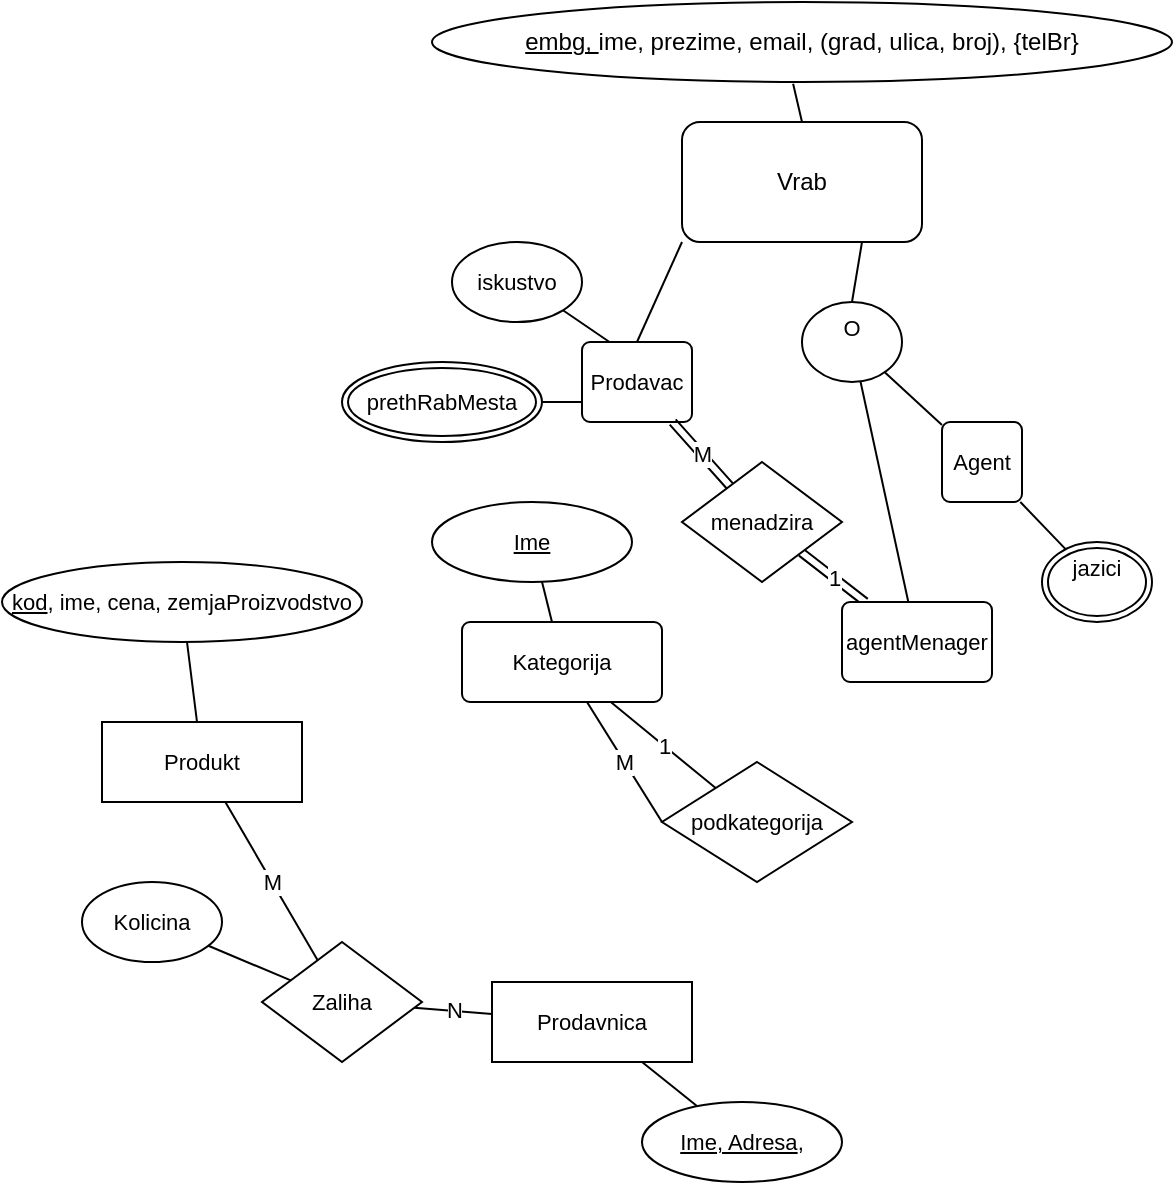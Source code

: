 <mxfile version="22.1.3" type="github">
  <diagram name="Page-1" id="mPfZ95HiW5uyjaMLNJV8">
    <mxGraphModel dx="1235" dy="446" grid="1" gridSize="10" guides="1" tooltips="1" connect="1" arrows="1" fold="1" page="1" pageScale="1" pageWidth="850" pageHeight="1100" math="0" shadow="0">
      <root>
        <mxCell id="0" />
        <mxCell id="1" parent="0" />
        <mxCell id="ai_I7JruXdx6hnsr-R0Y-1" value="Vrab" style="rounded=1;whiteSpace=wrap;html=1;" vertex="1" parent="1">
          <mxGeometry x="300" y="150" width="120" height="60" as="geometry" />
        </mxCell>
        <mxCell id="ai_I7JruXdx6hnsr-R0Y-19" value=" &lt;u&gt;embg, &lt;/u&gt;ime, prezime, email, (grad, ulica, broj), {telBr}" style="ellipse;whiteSpace=wrap;html=1;align=center;" vertex="1" parent="1">
          <mxGeometry x="175" y="90" width="370" height="40" as="geometry" />
        </mxCell>
        <mxCell id="ai_I7JruXdx6hnsr-R0Y-20" style="rounded=0;orthogonalLoop=1;jettySize=auto;html=1;exitX=0.5;exitY=0;exitDx=0;exitDy=0;entryX=0.488;entryY=1.021;entryDx=0;entryDy=0;entryPerimeter=0;endArrow=none;endFill=0;" edge="1" parent="1" source="ai_I7JruXdx6hnsr-R0Y-1" target="ai_I7JruXdx6hnsr-R0Y-19">
          <mxGeometry relative="1" as="geometry" />
        </mxCell>
        <mxCell id="ai_I7JruXdx6hnsr-R0Y-21" value="" style="endArrow=none;html=1;rounded=0;labelBackgroundColor=default;strokeColor=default;align=center;verticalAlign=middle;fontFamily=Helvetica;fontSize=11;fontColor=default;shape=connector;entryX=0;entryY=1;entryDx=0;entryDy=0;exitX=0.5;exitY=0;exitDx=0;exitDy=0;" edge="1" parent="1" source="ai_I7JruXdx6hnsr-R0Y-29" target="ai_I7JruXdx6hnsr-R0Y-1">
          <mxGeometry width="50" height="50" relative="1" as="geometry">
            <mxPoint x="250" y="260" as="sourcePoint" />
            <mxPoint x="280" y="240" as="targetPoint" />
          </mxGeometry>
        </mxCell>
        <mxCell id="ai_I7JruXdx6hnsr-R0Y-22" value="" style="endArrow=none;html=1;rounded=0;labelBackgroundColor=default;strokeColor=default;align=center;verticalAlign=middle;fontFamily=Helvetica;fontSize=11;fontColor=default;shape=connector;entryX=0.75;entryY=1;entryDx=0;entryDy=0;exitX=0.5;exitY=0;exitDx=0;exitDy=0;" edge="1" parent="1" source="ai_I7JruXdx6hnsr-R0Y-23" target="ai_I7JruXdx6hnsr-R0Y-1">
          <mxGeometry width="50" height="50" relative="1" as="geometry">
            <mxPoint x="390" y="250" as="sourcePoint" />
            <mxPoint x="420" y="240" as="targetPoint" />
          </mxGeometry>
        </mxCell>
        <mxCell id="ai_I7JruXdx6hnsr-R0Y-26" style="edgeStyle=none;shape=connector;rounded=0;orthogonalLoop=1;jettySize=auto;html=1;labelBackgroundColor=default;strokeColor=default;align=center;verticalAlign=middle;fontFamily=Helvetica;fontSize=11;fontColor=default;endArrow=none;endFill=0;" edge="1" parent="1" source="ai_I7JruXdx6hnsr-R0Y-23" target="ai_I7JruXdx6hnsr-R0Y-25">
          <mxGeometry relative="1" as="geometry" />
        </mxCell>
        <mxCell id="ai_I7JruXdx6hnsr-R0Y-28" style="edgeStyle=none;shape=connector;rounded=0;orthogonalLoop=1;jettySize=auto;html=1;labelBackgroundColor=default;strokeColor=default;align=center;verticalAlign=middle;fontFamily=Helvetica;fontSize=11;fontColor=default;endArrow=none;endFill=0;" edge="1" parent="1" source="ai_I7JruXdx6hnsr-R0Y-23" target="ai_I7JruXdx6hnsr-R0Y-27">
          <mxGeometry relative="1" as="geometry">
            <mxPoint x="330" y="340" as="targetPoint" />
          </mxGeometry>
        </mxCell>
        <mxCell id="ai_I7JruXdx6hnsr-R0Y-23" value="&lt;div&gt;O&lt;/div&gt;&lt;div&gt;&lt;br&gt;&lt;/div&gt;" style="ellipse;whiteSpace=wrap;html=1;fontFamily=Helvetica;fontSize=11;fontColor=default;" vertex="1" parent="1">
          <mxGeometry x="360" y="240" width="50" height="40" as="geometry" />
        </mxCell>
        <mxCell id="ai_I7JruXdx6hnsr-R0Y-37" style="edgeStyle=none;shape=connector;rounded=0;orthogonalLoop=1;jettySize=auto;html=1;labelBackgroundColor=default;strokeColor=default;align=center;verticalAlign=middle;fontFamily=Helvetica;fontSize=11;fontColor=default;endArrow=none;endFill=0;" edge="1" parent="1" source="ai_I7JruXdx6hnsr-R0Y-25" target="ai_I7JruXdx6hnsr-R0Y-36">
          <mxGeometry relative="1" as="geometry" />
        </mxCell>
        <mxCell id="ai_I7JruXdx6hnsr-R0Y-25" value="Agent" style="rounded=1;arcSize=10;whiteSpace=wrap;html=1;align=center;fontFamily=Helvetica;fontSize=11;fontColor=default;" vertex="1" parent="1">
          <mxGeometry x="430" y="300" width="40" height="40" as="geometry" />
        </mxCell>
        <mxCell id="ai_I7JruXdx6hnsr-R0Y-40" value="1" style="edgeStyle=none;shape=link;rounded=0;orthogonalLoop=1;jettySize=auto;html=1;labelBackgroundColor=default;strokeColor=default;align=center;verticalAlign=middle;fontFamily=Helvetica;fontSize=11;fontColor=default;endArrow=none;endFill=0;" edge="1" parent="1" source="ai_I7JruXdx6hnsr-R0Y-27" target="ai_I7JruXdx6hnsr-R0Y-39">
          <mxGeometry relative="1" as="geometry" />
        </mxCell>
        <mxCell id="ai_I7JruXdx6hnsr-R0Y-27" value="agentMenager" style="rounded=1;arcSize=10;whiteSpace=wrap;html=1;align=center;fontFamily=Helvetica;fontSize=11;fontColor=default;" vertex="1" parent="1">
          <mxGeometry x="380" y="390" width="75" height="40" as="geometry" />
        </mxCell>
        <mxCell id="ai_I7JruXdx6hnsr-R0Y-31" style="edgeStyle=none;shape=connector;rounded=0;orthogonalLoop=1;jettySize=auto;html=1;exitX=0.25;exitY=0;exitDx=0;exitDy=0;entryX=1;entryY=1;entryDx=0;entryDy=0;labelBackgroundColor=default;strokeColor=default;align=center;verticalAlign=middle;fontFamily=Helvetica;fontSize=11;fontColor=default;endArrow=none;endFill=0;" edge="1" parent="1" source="ai_I7JruXdx6hnsr-R0Y-29" target="ai_I7JruXdx6hnsr-R0Y-30">
          <mxGeometry relative="1" as="geometry" />
        </mxCell>
        <mxCell id="ai_I7JruXdx6hnsr-R0Y-34" style="edgeStyle=none;shape=connector;rounded=0;orthogonalLoop=1;jettySize=auto;html=1;exitX=0;exitY=0.75;exitDx=0;exitDy=0;entryX=1;entryY=0.5;entryDx=0;entryDy=0;labelBackgroundColor=default;strokeColor=default;align=center;verticalAlign=middle;fontFamily=Helvetica;fontSize=11;fontColor=default;endArrow=none;endFill=0;" edge="1" parent="1" source="ai_I7JruXdx6hnsr-R0Y-29" target="ai_I7JruXdx6hnsr-R0Y-33">
          <mxGeometry relative="1" as="geometry" />
        </mxCell>
        <mxCell id="ai_I7JruXdx6hnsr-R0Y-29" value="Prodavac" style="rounded=1;arcSize=10;whiteSpace=wrap;html=1;align=center;fontFamily=Helvetica;fontSize=11;fontColor=default;" vertex="1" parent="1">
          <mxGeometry x="250" y="260" width="55" height="40" as="geometry" />
        </mxCell>
        <mxCell id="ai_I7JruXdx6hnsr-R0Y-30" value="iskustvo" style="ellipse;whiteSpace=wrap;html=1;align=center;fontFamily=Helvetica;fontSize=11;fontColor=default;" vertex="1" parent="1">
          <mxGeometry x="185" y="210" width="65" height="40" as="geometry" />
        </mxCell>
        <mxCell id="ai_I7JruXdx6hnsr-R0Y-33" value="prethRabMesta" style="ellipse;shape=doubleEllipse;margin=3;whiteSpace=wrap;html=1;align=center;fontFamily=Helvetica;fontSize=11;fontColor=default;" vertex="1" parent="1">
          <mxGeometry x="130" y="270" width="100" height="40" as="geometry" />
        </mxCell>
        <mxCell id="ai_I7JruXdx6hnsr-R0Y-36" value="&lt;div&gt;jazici&lt;/div&gt;&lt;div&gt;&lt;br&gt;&lt;/div&gt;" style="ellipse;shape=doubleEllipse;margin=3;whiteSpace=wrap;html=1;align=center;fontFamily=Helvetica;fontSize=11;fontColor=default;" vertex="1" parent="1">
          <mxGeometry x="480" y="360" width="55" height="40" as="geometry" />
        </mxCell>
        <mxCell id="ai_I7JruXdx6hnsr-R0Y-39" value="menadzira" style="shape=rhombus;perimeter=rhombusPerimeter;whiteSpace=wrap;html=1;align=center;fontFamily=Helvetica;fontSize=11;fontColor=default;" vertex="1" parent="1">
          <mxGeometry x="300" y="320" width="80" height="60" as="geometry" />
        </mxCell>
        <mxCell id="ai_I7JruXdx6hnsr-R0Y-41" value="M" style="edgeStyle=none;shape=link;rounded=0;orthogonalLoop=1;jettySize=auto;html=1;labelBackgroundColor=default;strokeColor=default;align=center;verticalAlign=middle;fontFamily=Helvetica;fontSize=11;fontColor=default;endArrow=none;endFill=0;" edge="1" parent="1" source="ai_I7JruXdx6hnsr-R0Y-29" target="ai_I7JruXdx6hnsr-R0Y-39">
          <mxGeometry relative="1" as="geometry" />
        </mxCell>
        <mxCell id="ai_I7JruXdx6hnsr-R0Y-44" style="edgeStyle=none;shape=connector;rounded=0;orthogonalLoop=1;jettySize=auto;html=1;labelBackgroundColor=default;strokeColor=default;align=center;verticalAlign=middle;fontFamily=Helvetica;fontSize=11;fontColor=default;endArrow=none;endFill=0;" edge="1" parent="1" source="ai_I7JruXdx6hnsr-R0Y-42" target="ai_I7JruXdx6hnsr-R0Y-43">
          <mxGeometry relative="1" as="geometry" />
        </mxCell>
        <mxCell id="ai_I7JruXdx6hnsr-R0Y-54" value="M" style="edgeStyle=none;rounded=0;orthogonalLoop=1;jettySize=auto;html=1;labelBackgroundColor=default;strokeColor=default;align=center;verticalAlign=middle;fontFamily=Helvetica;fontSize=11;fontColor=default;endArrow=none;endFill=0;" edge="1" parent="1" source="ai_I7JruXdx6hnsr-R0Y-42" target="ai_I7JruXdx6hnsr-R0Y-50">
          <mxGeometry relative="1" as="geometry" />
        </mxCell>
        <mxCell id="ai_I7JruXdx6hnsr-R0Y-42" value="&lt;div&gt;Produkt&lt;/div&gt;" style="whiteSpace=wrap;html=1;align=center;fontFamily=Helvetica;fontSize=11;fontColor=default;" vertex="1" parent="1">
          <mxGeometry x="10" y="450" width="100" height="40" as="geometry" />
        </mxCell>
        <mxCell id="ai_I7JruXdx6hnsr-R0Y-43" value="&lt;u&gt;kod&lt;/u&gt;, ime, cena, zemjaProizvodstvo" style="ellipse;whiteSpace=wrap;html=1;align=center;fontFamily=Helvetica;fontSize=11;fontColor=default;" vertex="1" parent="1">
          <mxGeometry x="-40" y="370" width="180" height="40" as="geometry" />
        </mxCell>
        <mxCell id="ai_I7JruXdx6hnsr-R0Y-53" value="N" style="edgeStyle=none;shape=connector;rounded=0;orthogonalLoop=1;jettySize=auto;html=1;labelBackgroundColor=default;strokeColor=default;align=center;verticalAlign=middle;fontFamily=Helvetica;fontSize=11;fontColor=default;endArrow=none;endFill=0;" edge="1" parent="1" source="ai_I7JruXdx6hnsr-R0Y-45" target="ai_I7JruXdx6hnsr-R0Y-50">
          <mxGeometry relative="1" as="geometry" />
        </mxCell>
        <mxCell id="ai_I7JruXdx6hnsr-R0Y-45" value="Prodavnica" style="whiteSpace=wrap;html=1;align=center;fontFamily=Helvetica;fontSize=11;fontColor=default;" vertex="1" parent="1">
          <mxGeometry x="205" y="580" width="100" height="40" as="geometry" />
        </mxCell>
        <mxCell id="ai_I7JruXdx6hnsr-R0Y-48" style="edgeStyle=none;shape=connector;rounded=0;orthogonalLoop=1;jettySize=auto;html=1;labelBackgroundColor=default;strokeColor=default;align=center;verticalAlign=middle;fontFamily=Helvetica;fontSize=11;fontColor=default;endArrow=none;endFill=0;" edge="1" parent="1" source="ai_I7JruXdx6hnsr-R0Y-46" target="ai_I7JruXdx6hnsr-R0Y-45">
          <mxGeometry relative="1" as="geometry" />
        </mxCell>
        <mxCell id="ai_I7JruXdx6hnsr-R0Y-46" value="&lt;u&gt;Ime, Adresa&lt;/u&gt;, " style="ellipse;whiteSpace=wrap;html=1;align=center;fontFamily=Helvetica;fontSize=11;fontColor=default;" vertex="1" parent="1">
          <mxGeometry x="280" y="640" width="100" height="40" as="geometry" />
        </mxCell>
        <mxCell id="ai_I7JruXdx6hnsr-R0Y-52" style="edgeStyle=none;shape=connector;rounded=0;orthogonalLoop=1;jettySize=auto;html=1;labelBackgroundColor=default;strokeColor=default;align=center;verticalAlign=middle;fontFamily=Helvetica;fontSize=11;fontColor=default;endArrow=none;endFill=0;" edge="1" parent="1" source="ai_I7JruXdx6hnsr-R0Y-50" target="ai_I7JruXdx6hnsr-R0Y-51">
          <mxGeometry relative="1" as="geometry" />
        </mxCell>
        <mxCell id="ai_I7JruXdx6hnsr-R0Y-50" value="Zaliha" style="shape=rhombus;perimeter=rhombusPerimeter;whiteSpace=wrap;html=1;align=center;fontFamily=Helvetica;fontSize=11;fontColor=default;" vertex="1" parent="1">
          <mxGeometry x="90" y="560" width="80" height="60" as="geometry" />
        </mxCell>
        <mxCell id="ai_I7JruXdx6hnsr-R0Y-51" value="Kolicina" style="ellipse;whiteSpace=wrap;html=1;align=center;fontFamily=Helvetica;fontSize=11;fontColor=default;" vertex="1" parent="1">
          <mxGeometry y="530" width="70" height="40" as="geometry" />
        </mxCell>
        <mxCell id="ai_I7JruXdx6hnsr-R0Y-60" value="1" style="edgeStyle=none;shape=connector;rounded=0;orthogonalLoop=1;jettySize=auto;html=1;labelBackgroundColor=default;strokeColor=default;align=center;verticalAlign=middle;fontFamily=Helvetica;fontSize=11;fontColor=default;endArrow=none;endFill=0;" edge="1" parent="1" source="ai_I7JruXdx6hnsr-R0Y-55" target="ai_I7JruXdx6hnsr-R0Y-59">
          <mxGeometry relative="1" as="geometry" />
        </mxCell>
        <mxCell id="ai_I7JruXdx6hnsr-R0Y-55" value="Kategorija" style="rounded=1;arcSize=10;whiteSpace=wrap;html=1;align=center;fontFamily=Helvetica;fontSize=11;fontColor=default;" vertex="1" parent="1">
          <mxGeometry x="190" y="400" width="100" height="40" as="geometry" />
        </mxCell>
        <mxCell id="ai_I7JruXdx6hnsr-R0Y-56" value="&lt;u&gt;Ime&lt;/u&gt;" style="ellipse;whiteSpace=wrap;html=1;align=center;fontFamily=Helvetica;fontSize=11;fontColor=default;" vertex="1" parent="1">
          <mxGeometry x="175" y="340" width="100" height="40" as="geometry" />
        </mxCell>
        <mxCell id="ai_I7JruXdx6hnsr-R0Y-57" style="edgeStyle=none;shape=connector;rounded=0;orthogonalLoop=1;jettySize=auto;html=1;labelBackgroundColor=default;strokeColor=default;align=center;verticalAlign=middle;fontFamily=Helvetica;fontSize=11;fontColor=default;endArrow=none;endFill=0;" edge="1" parent="1" source="ai_I7JruXdx6hnsr-R0Y-56" target="ai_I7JruXdx6hnsr-R0Y-55">
          <mxGeometry relative="1" as="geometry" />
        </mxCell>
        <mxCell id="ai_I7JruXdx6hnsr-R0Y-61" value="M" style="edgeStyle=none;shape=connector;rounded=0;orthogonalLoop=1;jettySize=auto;html=1;exitX=0;exitY=0.5;exitDx=0;exitDy=0;labelBackgroundColor=default;strokeColor=default;align=center;verticalAlign=middle;fontFamily=Helvetica;fontSize=11;fontColor=default;endArrow=none;endFill=0;" edge="1" parent="1" source="ai_I7JruXdx6hnsr-R0Y-59" target="ai_I7JruXdx6hnsr-R0Y-55">
          <mxGeometry relative="1" as="geometry" />
        </mxCell>
        <mxCell id="ai_I7JruXdx6hnsr-R0Y-59" value="podkategorija" style="shape=rhombus;perimeter=rhombusPerimeter;whiteSpace=wrap;html=1;align=center;fontFamily=Helvetica;fontSize=11;fontColor=default;" vertex="1" parent="1">
          <mxGeometry x="290" y="470" width="95" height="60" as="geometry" />
        </mxCell>
      </root>
    </mxGraphModel>
  </diagram>
</mxfile>
